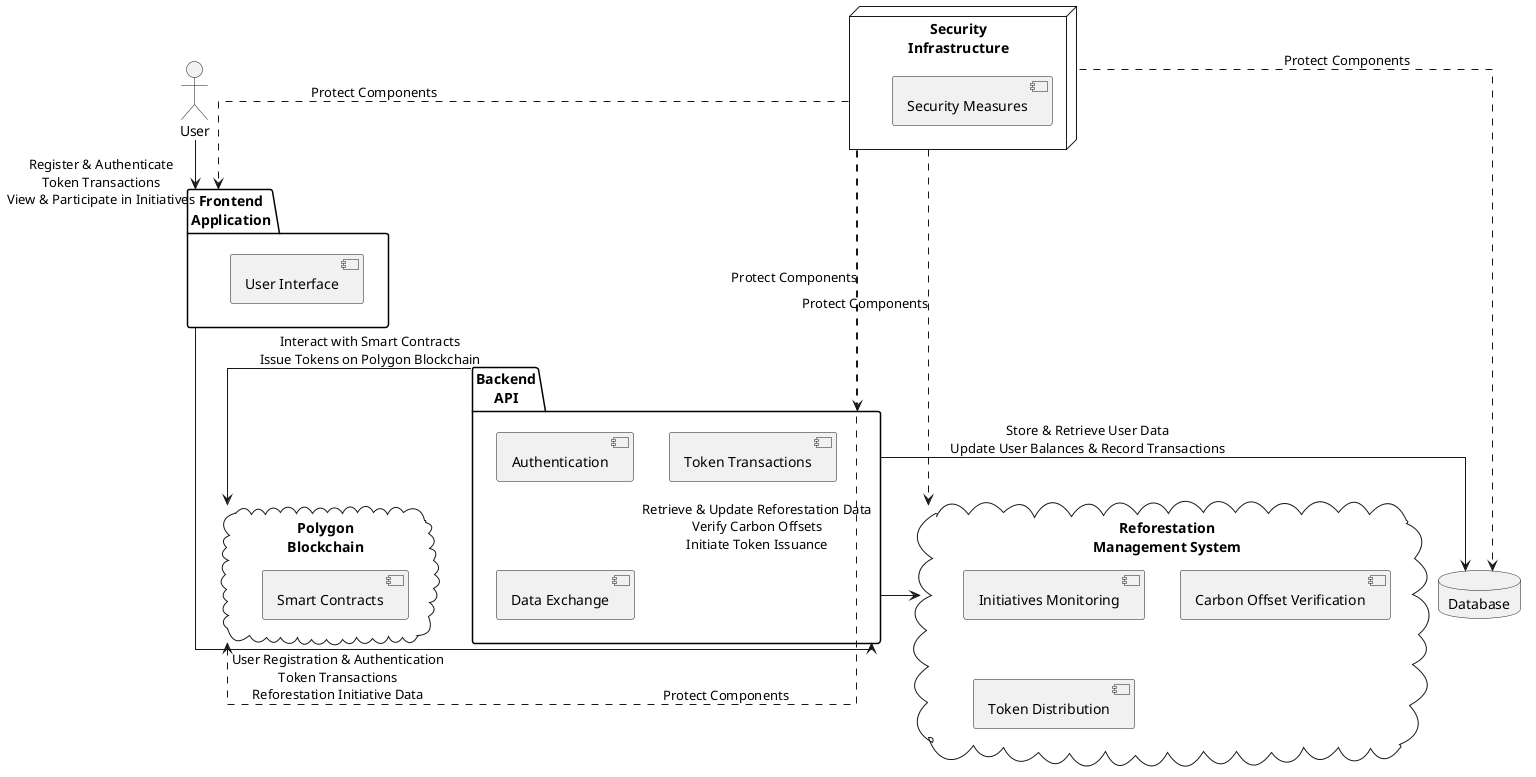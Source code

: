 @startuml

skinparam linetype ortho

actor User

package "Frontend\nApplication" as Frontend {
  [User Interface]
}

package "Backend\nAPI" as Backend {
  [Authentication]
  [Token Transactions]
  [Data Exchange]
}

database "Database"

cloud "Polygon\nBlockchain" as Polygon {
  [Smart Contracts]
}

cloud "Reforestation\nManagement System" as Reforestation {
  [Initiatives Monitoring]
  [Carbon Offset Verification]
  [Token Distribution]
}

node "Security\nInfrastructure" as Security {
  [Security Measures]
}

User --> Frontend : Register & Authenticate\nToken Transactions\nView & Participate in Initiatives
Frontend --> Backend : User Registration & Authentication\nToken Transactions\nReforestation Initiative Data
Backend --> Database : Store & Retrieve User Data\nUpdate User Balances & Record Transactions
Backend --> Polygon : Interact with Smart Contracts\nIssue Tokens on Polygon Blockchain
Backend --> Reforestation : Retrieve & Update Reforestation Data\nVerify Carbon Offsets\nInitiate Token Issuance
Security ..> Frontend : Protect Components
Security ..> Backend : Protect Components
Security ..> Database : Protect Components
Security ..> Polygon : Protect Components
Security ..> Reforestation : Protect Components

@enduml
